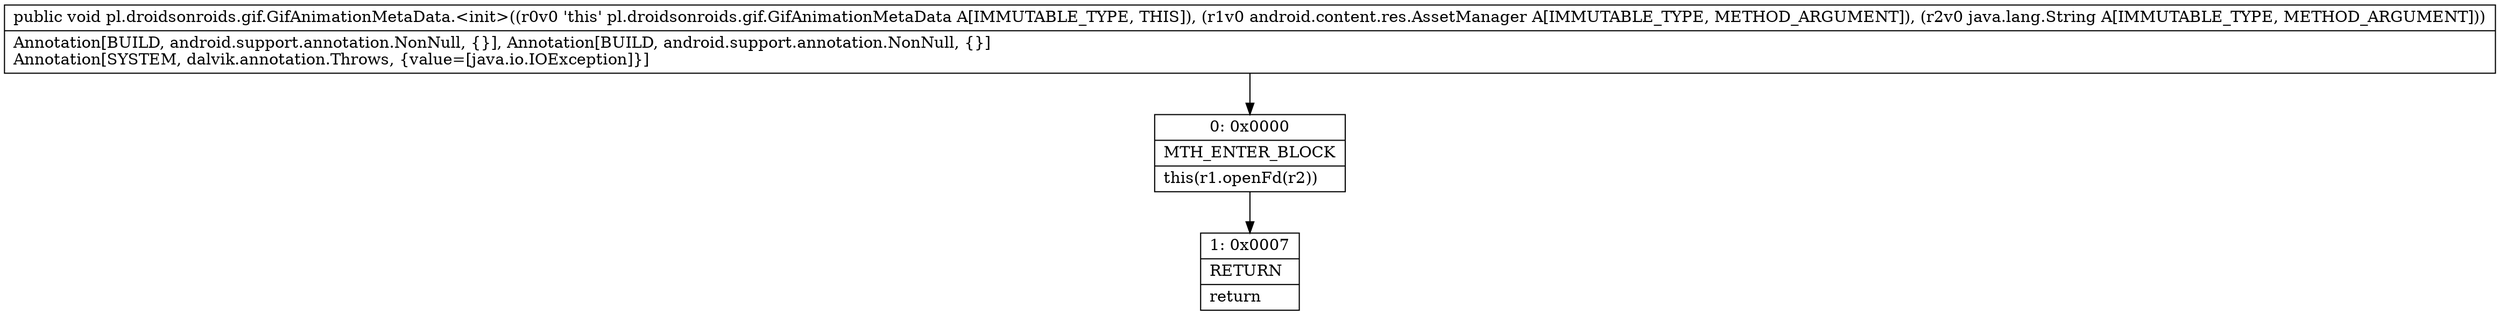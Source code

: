 digraph "CFG forpl.droidsonroids.gif.GifAnimationMetaData.\<init\>(Landroid\/content\/res\/AssetManager;Ljava\/lang\/String;)V" {
Node_0 [shape=record,label="{0\:\ 0x0000|MTH_ENTER_BLOCK\l|this(r1.openFd(r2))\l}"];
Node_1 [shape=record,label="{1\:\ 0x0007|RETURN\l|return\l}"];
MethodNode[shape=record,label="{public void pl.droidsonroids.gif.GifAnimationMetaData.\<init\>((r0v0 'this' pl.droidsonroids.gif.GifAnimationMetaData A[IMMUTABLE_TYPE, THIS]), (r1v0 android.content.res.AssetManager A[IMMUTABLE_TYPE, METHOD_ARGUMENT]), (r2v0 java.lang.String A[IMMUTABLE_TYPE, METHOD_ARGUMENT]))  | Annotation[BUILD, android.support.annotation.NonNull, \{\}], Annotation[BUILD, android.support.annotation.NonNull, \{\}]\lAnnotation[SYSTEM, dalvik.annotation.Throws, \{value=[java.io.IOException]\}]\l}"];
MethodNode -> Node_0;
Node_0 -> Node_1;
}

